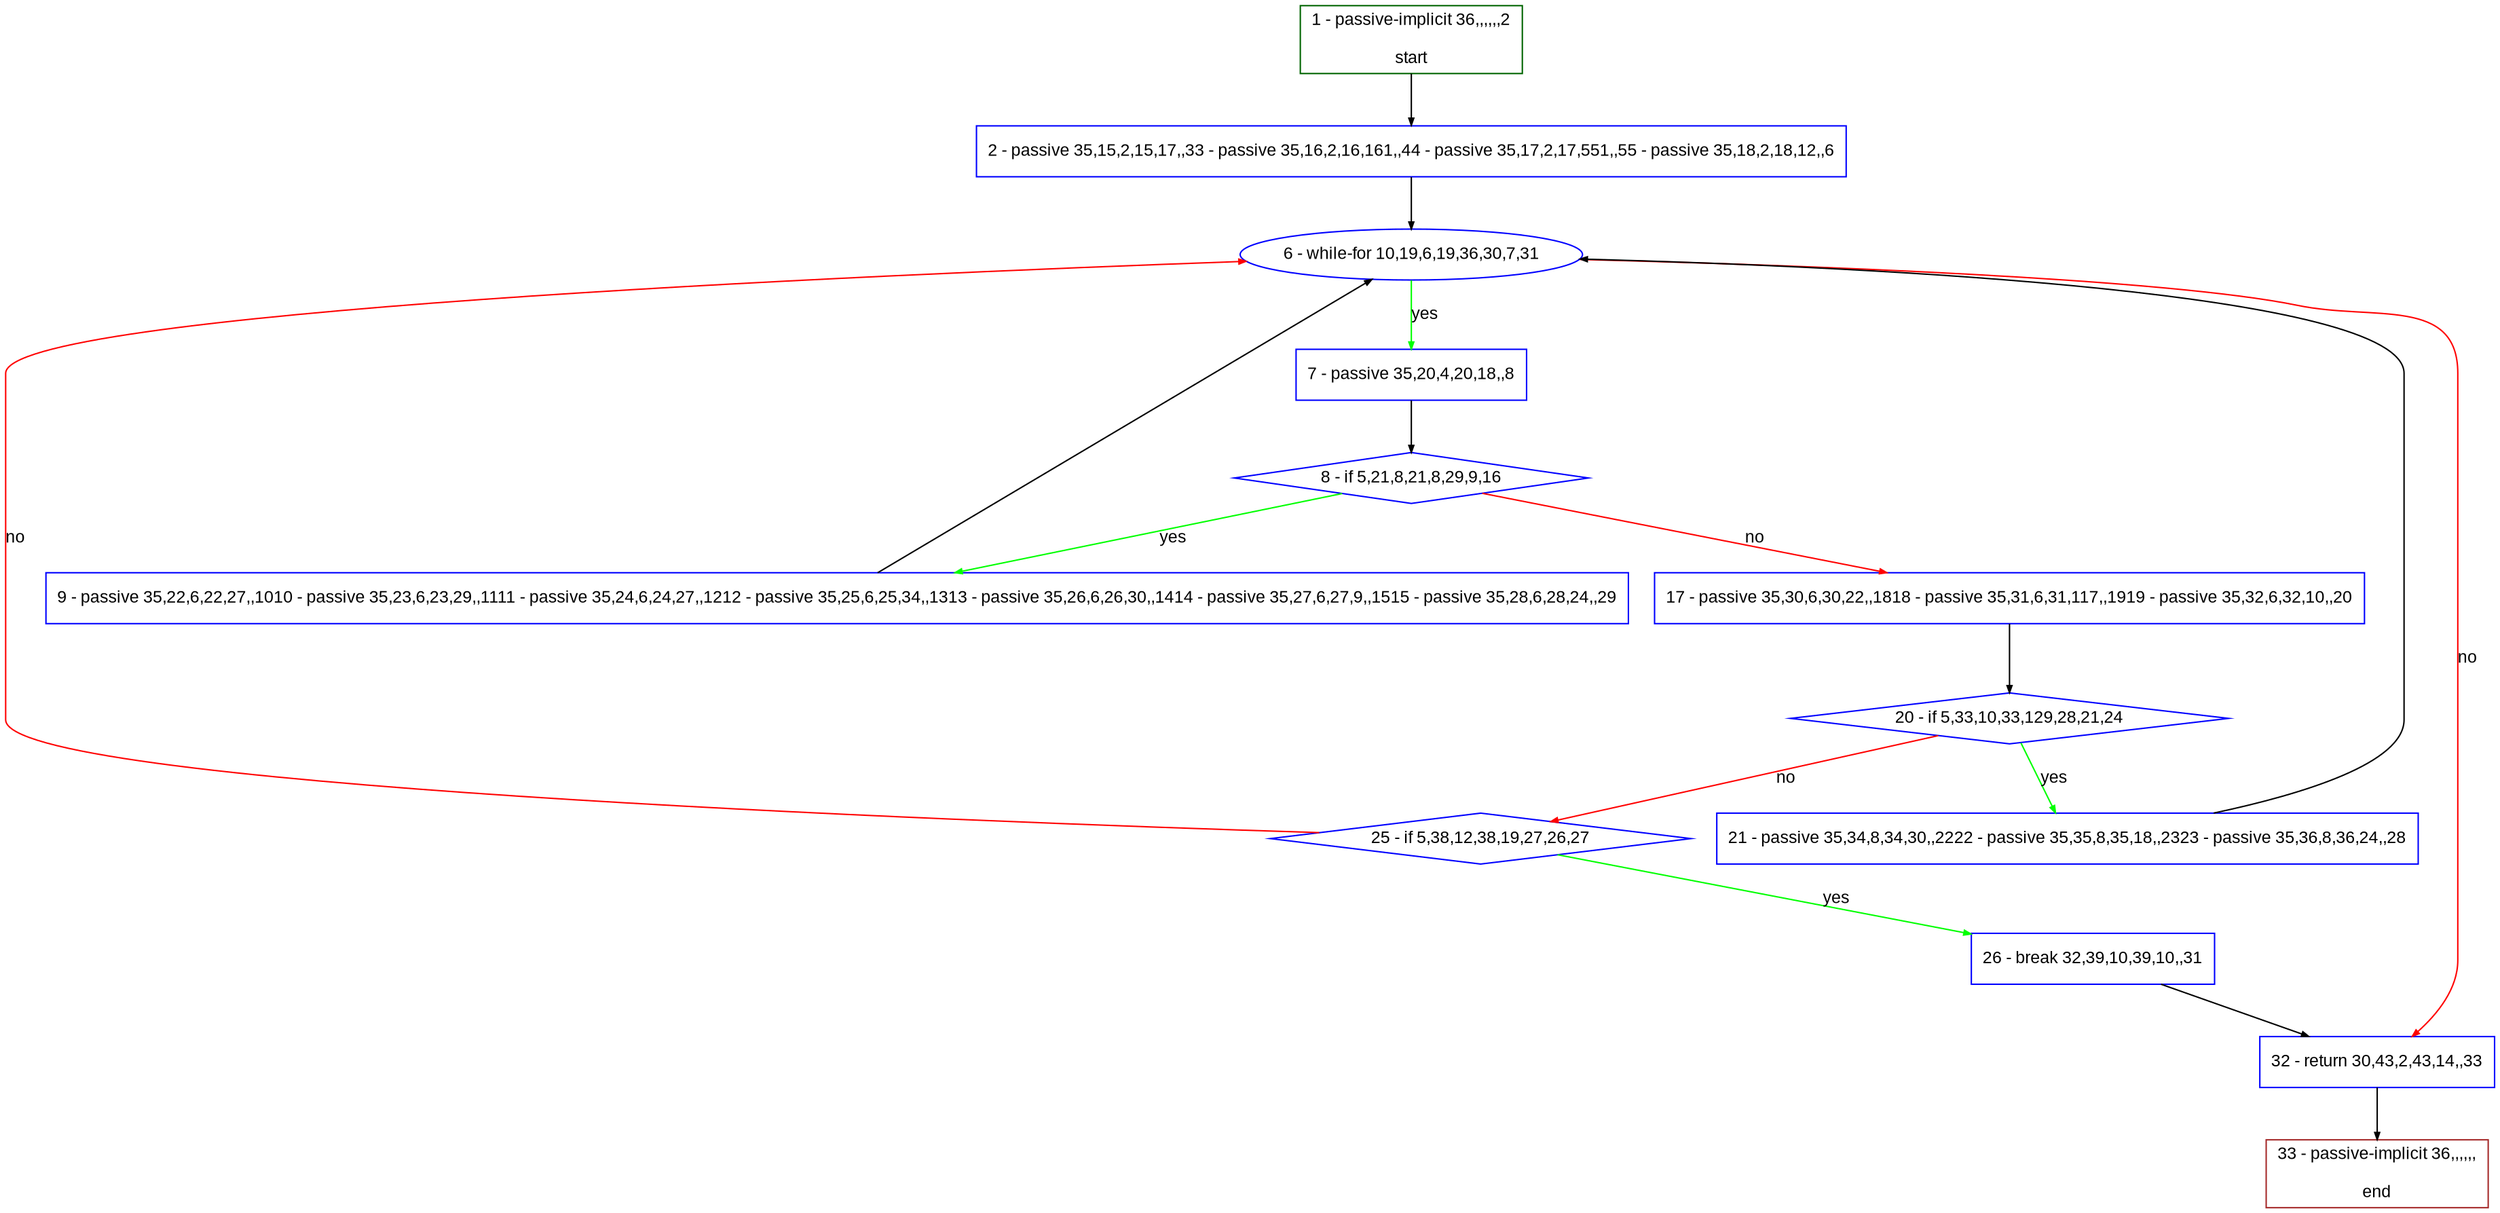 digraph "" {
  graph [pack="true", label="", fontsize="12", packmode="clust", fontname="Arial", fillcolor="#FFFFCC", bgcolor="white", style="rounded,filled", compound="true"];
  node [node_initialized="no", label="", color="grey", fontsize="12", fillcolor="white", fontname="Arial", style="filled", shape="rectangle", compound="true", fixedsize="false"];
  edge [fontcolor="black", arrowhead="normal", arrowtail="none", arrowsize="0.5", ltail="", label="", color="black", fontsize="12", lhead="", fontname="Arial", dir="forward", compound="true"];
  __N1 [label="2 - passive 35,15,2,15,17,,33 - passive 35,16,2,16,161,,44 - passive 35,17,2,17,551,,55 - passive 35,18,2,18,12,,6", color="#0000ff", fillcolor="#ffffff", style="filled", shape="box"];
  __N2 [label="1 - passive-implicit 36,,,,,,2\n\nstart", color="#006400", fillcolor="#ffffff", style="filled", shape="box"];
  __N3 [label="6 - while-for 10,19,6,19,36,30,7,31", color="#0000ff", fillcolor="#ffffff", style="filled", shape="oval"];
  __N4 [label="7 - passive 35,20,4,20,18,,8", color="#0000ff", fillcolor="#ffffff", style="filled", shape="box"];
  __N5 [label="32 - return 30,43,2,43,14,,33", color="#0000ff", fillcolor="#ffffff", style="filled", shape="box"];
  __N6 [label="8 - if 5,21,8,21,8,29,9,16", color="#0000ff", fillcolor="#ffffff", style="filled", shape="diamond"];
  __N7 [label="9 - passive 35,22,6,22,27,,1010 - passive 35,23,6,23,29,,1111 - passive 35,24,6,24,27,,1212 - passive 35,25,6,25,34,,1313 - passive 35,26,6,26,30,,1414 - passive 35,27,6,27,9,,1515 - passive 35,28,6,28,24,,29", color="#0000ff", fillcolor="#ffffff", style="filled", shape="box"];
  __N8 [label="17 - passive 35,30,6,30,22,,1818 - passive 35,31,6,31,117,,1919 - passive 35,32,6,32,10,,20", color="#0000ff", fillcolor="#ffffff", style="filled", shape="box"];
  __N9 [label="20 - if 5,33,10,33,129,28,21,24", color="#0000ff", fillcolor="#ffffff", style="filled", shape="diamond"];
  __N10 [label="21 - passive 35,34,8,34,30,,2222 - passive 35,35,8,35,18,,2323 - passive 35,36,8,36,24,,28", color="#0000ff", fillcolor="#ffffff", style="filled", shape="box"];
  __N11 [label="25 - if 5,38,12,38,19,27,26,27", color="#0000ff", fillcolor="#ffffff", style="filled", shape="diamond"];
  __N12 [label="26 - break 32,39,10,39,10,,31", color="#0000ff", fillcolor="#ffffff", style="filled", shape="box"];
  __N13 [label="33 - passive-implicit 36,,,,,,\n\nend", color="#a52a2a", fillcolor="#ffffff", style="filled", shape="box"];
  __N2 -> __N1 [arrowhead="normal", arrowtail="none", color="#000000", label="", dir="forward"];
  __N1 -> __N3 [arrowhead="normal", arrowtail="none", color="#000000", label="", dir="forward"];
  __N3 -> __N4 [arrowhead="normal", arrowtail="none", color="#00ff00", label="yes", dir="forward"];
  __N3 -> __N5 [arrowhead="normal", arrowtail="none", color="#ff0000", label="no", dir="forward"];
  __N4 -> __N6 [arrowhead="normal", arrowtail="none", color="#000000", label="", dir="forward"];
  __N6 -> __N7 [arrowhead="normal", arrowtail="none", color="#00ff00", label="yes", dir="forward"];
  __N6 -> __N8 [arrowhead="normal", arrowtail="none", color="#ff0000", label="no", dir="forward"];
  __N7 -> __N3 [arrowhead="normal", arrowtail="none", color="#000000", label="", dir="forward"];
  __N8 -> __N9 [arrowhead="normal", arrowtail="none", color="#000000", label="", dir="forward"];
  __N9 -> __N10 [arrowhead="normal", arrowtail="none", color="#00ff00", label="yes", dir="forward"];
  __N9 -> __N11 [arrowhead="normal", arrowtail="none", color="#ff0000", label="no", dir="forward"];
  __N10 -> __N3 [arrowhead="normal", arrowtail="none", color="#000000", label="", dir="forward"];
  __N11 -> __N3 [arrowhead="normal", arrowtail="none", color="#ff0000", label="no", dir="forward"];
  __N11 -> __N12 [arrowhead="normal", arrowtail="none", color="#00ff00", label="yes", dir="forward"];
  __N12 -> __N5 [arrowhead="normal", arrowtail="none", color="#000000", label="", dir="forward"];
  __N5 -> __N13 [arrowhead="normal", arrowtail="none", color="#000000", label="", dir="forward"];
}
